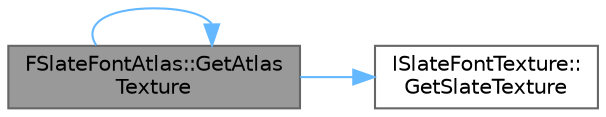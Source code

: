 digraph "FSlateFontAtlas::GetAtlasTexture"
{
 // INTERACTIVE_SVG=YES
 // LATEX_PDF_SIZE
  bgcolor="transparent";
  edge [fontname=Helvetica,fontsize=10,labelfontname=Helvetica,labelfontsize=10];
  node [fontname=Helvetica,fontsize=10,shape=box,height=0.2,width=0.4];
  rankdir="LR";
  Node1 [id="Node000001",label="FSlateFontAtlas::GetAtlas\lTexture",height=0.2,width=0.4,color="gray40", fillcolor="grey60", style="filled", fontcolor="black",tooltip=" "];
  Node1 -> Node1 [id="edge1_Node000001_Node000001",color="steelblue1",style="solid",tooltip=" "];
  Node1 -> Node2 [id="edge2_Node000001_Node000002",color="steelblue1",style="solid",tooltip=" "];
  Node2 [id="Node000002",label="ISlateFontTexture::\lGetSlateTexture",height=0.2,width=0.4,color="grey40", fillcolor="white", style="filled",URL="$d5/d33/classISlateFontTexture.html#a6b96149eea8d2baf65a72d1affcbad18",tooltip="Returns the texture resource used by Slate."];
}
